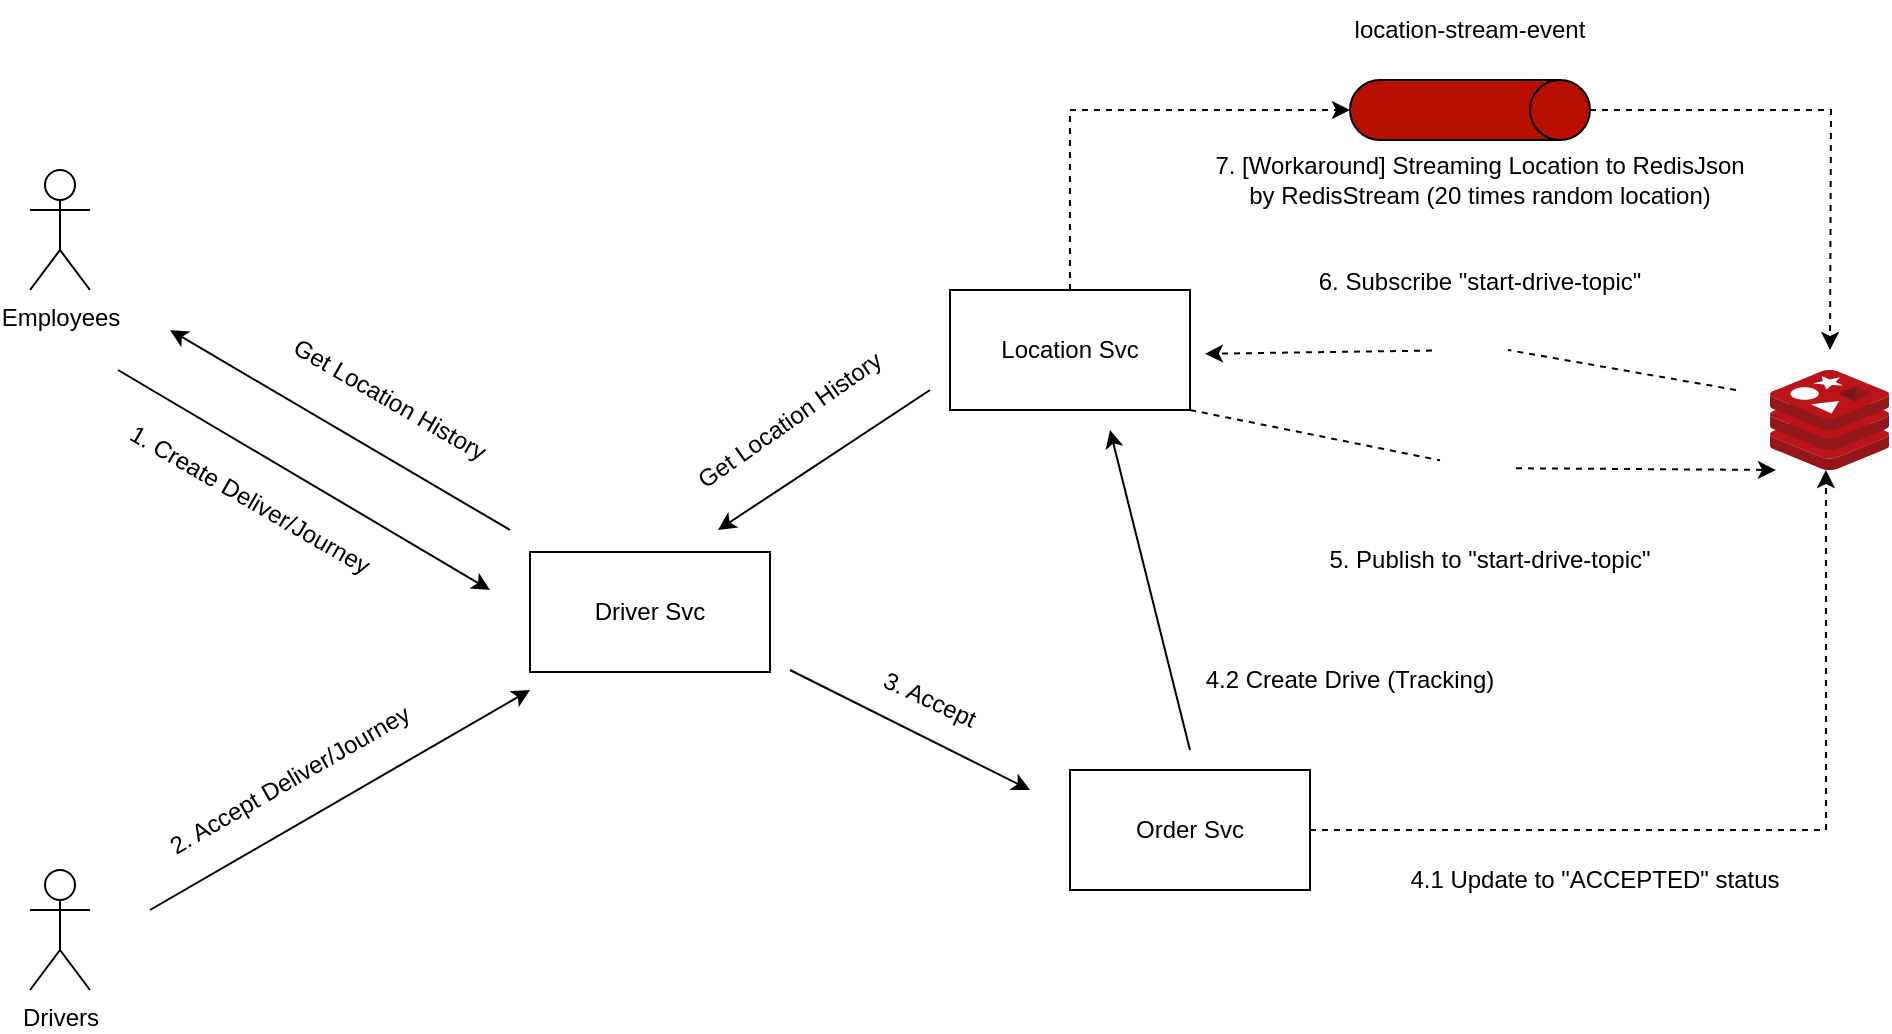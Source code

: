 <mxfile version="20.2.6" type="device"><diagram id="Cva26EebTAqsK5kAMOe6" name="หน้า-1"><mxGraphModel dx="1426" dy="801" grid="1" gridSize="10" guides="1" tooltips="1" connect="1" arrows="1" fold="1" page="1" pageScale="1" pageWidth="827" pageHeight="1169" math="0" shadow="0"><root><mxCell id="0"/><mxCell id="1" parent="0"/><mxCell id="uo-fQuIGardWGKd6_Pie-19" value="" style="endArrow=classic;html=1;rounded=0;dashed=1;startArrow=none;entryX=0.05;entryY=1;entryDx=0;entryDy=0;entryPerimeter=0;" parent="1" source="uo-fQuIGardWGKd6_Pie-15" target="uo-fQuIGardWGKd6_Pie-1" edge="1"><mxGeometry width="50" height="50" relative="1" as="geometry"><mxPoint x="1025" y="505" as="sourcePoint"/><mxPoint x="1190" y="380" as="targetPoint"/></mxGeometry></mxCell><mxCell id="uo-fQuIGardWGKd6_Pie-1" value="" style="sketch=0;aspect=fixed;html=1;points=[];align=center;image;fontSize=12;image=img/lib/mscae/Cache_Redis_Product.svg;" parent="1" vertex="1"><mxGeometry x="1240" y="290" width="59.52" height="50" as="geometry"/></mxCell><mxCell id="uo-fQuIGardWGKd6_Pie-2" value="Drivers" style="shape=umlActor;verticalLabelPosition=bottom;verticalAlign=top;html=1;outlineConnect=0;" parent="1" vertex="1"><mxGeometry x="370" y="540" width="30" height="60" as="geometry"/></mxCell><mxCell id="uo-fQuIGardWGKd6_Pie-3" value="Employees&lt;br&gt;" style="shape=umlActor;verticalLabelPosition=bottom;verticalAlign=top;html=1;outlineConnect=0;" parent="1" vertex="1"><mxGeometry x="370" y="190" width="30" height="60" as="geometry"/></mxCell><mxCell id="uo-fQuIGardWGKd6_Pie-4" value="Driver Svc" style="rounded=0;whiteSpace=wrap;html=1;" parent="1" vertex="1"><mxGeometry x="620" y="381" width="120" height="60" as="geometry"/></mxCell><mxCell id="uo-fQuIGardWGKd6_Pie-6" value="" style="endArrow=classic;html=1;rounded=0;" parent="1" edge="1"><mxGeometry width="50" height="50" relative="1" as="geometry"><mxPoint x="610" y="370" as="sourcePoint"/><mxPoint x="440" y="270" as="targetPoint"/></mxGeometry></mxCell><mxCell id="uo-fQuIGardWGKd6_Pie-7" value="Get Location History" style="text;html=1;strokeColor=none;fillColor=none;align=center;verticalAlign=middle;whiteSpace=wrap;rounded=0;rotation=30;" parent="1" vertex="1"><mxGeometry x="470" y="290" width="160" height="30" as="geometry"/></mxCell><mxCell id="uo-fQuIGardWGKd6_Pie-8" value="" style="endArrow=classic;html=1;rounded=0;" parent="1" edge="1"><mxGeometry width="50" height="50" relative="1" as="geometry"><mxPoint x="430" y="560" as="sourcePoint"/><mxPoint x="620" y="450" as="targetPoint"/></mxGeometry></mxCell><mxCell id="uo-fQuIGardWGKd6_Pie-9" value="2. Accept Deliver/Journey" style="text;html=1;strokeColor=none;fillColor=none;align=center;verticalAlign=middle;whiteSpace=wrap;rounded=0;rotation=-30;" parent="1" vertex="1"><mxGeometry x="420" y="480" width="160" height="30" as="geometry"/></mxCell><mxCell id="uo-fQuIGardWGKd6_Pie-10" value="Order Svc" style="rounded=0;whiteSpace=wrap;html=1;" parent="1" vertex="1"><mxGeometry x="890" y="490" width="120" height="60" as="geometry"/></mxCell><mxCell id="uo-fQuIGardWGKd6_Pie-30" style="edgeStyle=orthogonalEdgeStyle;rounded=0;orthogonalLoop=1;jettySize=auto;html=1;entryX=0.5;entryY=1;entryDx=0;entryDy=0;entryPerimeter=0;dashed=1;exitX=0.5;exitY=0;exitDx=0;exitDy=0;" parent="1" source="uo-fQuIGardWGKd6_Pie-11" target="uo-fQuIGardWGKd6_Pie-16" edge="1"><mxGeometry relative="1" as="geometry"/></mxCell><mxCell id="uo-fQuIGardWGKd6_Pie-11" value="Location Svc" style="rounded=0;whiteSpace=wrap;html=1;" parent="1" vertex="1"><mxGeometry x="830" y="250" width="120" height="60" as="geometry"/></mxCell><mxCell id="uo-fQuIGardWGKd6_Pie-12" value="" style="endArrow=classic;html=1;rounded=0;" parent="1" edge="1"><mxGeometry width="50" height="50" relative="1" as="geometry"><mxPoint x="750" y="440" as="sourcePoint"/><mxPoint x="870" y="500" as="targetPoint"/></mxGeometry></mxCell><mxCell id="uo-fQuIGardWGKd6_Pie-13" value="3. Accept" style="text;html=1;strokeColor=none;fillColor=none;align=center;verticalAlign=middle;whiteSpace=wrap;rounded=0;rotation=25;" parent="1" vertex="1"><mxGeometry x="740" y="440" width="160" height="30" as="geometry"/></mxCell><mxCell id="uo-fQuIGardWGKd6_Pie-31" style="edgeStyle=orthogonalEdgeStyle;rounded=0;orthogonalLoop=1;jettySize=auto;html=1;dashed=1;" parent="1" source="uo-fQuIGardWGKd6_Pie-16" edge="1"><mxGeometry relative="1" as="geometry"><mxPoint x="1270" y="280" as="targetPoint"/></mxGeometry></mxCell><mxCell id="uo-fQuIGardWGKd6_Pie-16" value="" style="shape=cylinder3;whiteSpace=wrap;html=1;boundedLbl=1;backgroundOutline=1;size=15;rotation=90;fillColor=#B71001;fontColor=#ffffff;strokeColor=#000000;" parent="1" vertex="1"><mxGeometry x="1075" y="100" width="30" height="120" as="geometry"/></mxCell><mxCell id="uo-fQuIGardWGKd6_Pie-17" value="location-stream-event" style="text;html=1;strokeColor=none;fillColor=none;align=center;verticalAlign=middle;whiteSpace=wrap;rounded=0;rotation=0;" parent="1" vertex="1"><mxGeometry x="1010" y="105" width="160" height="30" as="geometry"/></mxCell><mxCell id="uo-fQuIGardWGKd6_Pie-15" value="" style="shape=image;html=1;verticalAlign=top;verticalLabelPosition=bottom;labelBackgroundColor=#ffffff;imageAspect=0;aspect=fixed;image=https://cdn4.iconfinder.com/data/icons/app-custom-ui-1/48/Envelope-128.png" parent="1" vertex="1"><mxGeometry x="1075" y="320" width="38" height="38" as="geometry"/></mxCell><mxCell id="uo-fQuIGardWGKd6_Pie-20" value="" style="endArrow=none;html=1;rounded=0;dashed=1;exitX=1;exitY=1;exitDx=0;exitDy=0;" parent="1" target="uo-fQuIGardWGKd6_Pie-15" edge="1" source="uo-fQuIGardWGKd6_Pie-11"><mxGeometry width="50" height="50" relative="1" as="geometry"><mxPoint x="1025" y="505" as="sourcePoint"/><mxPoint x="1190" y="380" as="targetPoint"/></mxGeometry></mxCell><mxCell id="uo-fQuIGardWGKd6_Pie-21" value="5. Publish to &quot;start-drive-topic&quot;" style="text;html=1;strokeColor=none;fillColor=none;align=center;verticalAlign=middle;whiteSpace=wrap;rounded=0;rotation=0;" parent="1" vertex="1"><mxGeometry x="980" y="370" width="240" height="30" as="geometry"/></mxCell><mxCell id="uo-fQuIGardWGKd6_Pie-25" value="" style="endArrow=classic;html=1;rounded=0;dashed=1;startArrow=none;entryX=0.05;entryY=1;entryDx=0;entryDy=0;entryPerimeter=0;" parent="1" source="uo-fQuIGardWGKd6_Pie-22" edge="1"><mxGeometry width="50" height="50" relative="1" as="geometry"><mxPoint x="1222.51" y="310" as="sourcePoint"/><mxPoint x="957.486" y="281.9" as="targetPoint"/></mxGeometry></mxCell><mxCell id="uo-fQuIGardWGKd6_Pie-22" value="" style="shape=image;html=1;verticalAlign=top;verticalLabelPosition=bottom;labelBackgroundColor=#ffffff;imageAspect=0;aspect=fixed;image=https://cdn4.iconfinder.com/data/icons/app-custom-ui-1/48/Envelope-128.png" parent="1" vertex="1"><mxGeometry x="1071" y="261" width="38" height="38" as="geometry"/></mxCell><mxCell id="uo-fQuIGardWGKd6_Pie-26" value="" style="endArrow=none;html=1;rounded=0;dashed=1;startArrow=none;entryX=1;entryY=0.5;entryDx=0;entryDy=0;" parent="1" target="uo-fQuIGardWGKd6_Pie-22" edge="1"><mxGeometry width="50" height="50" relative="1" as="geometry"><mxPoint x="1223" y="300" as="sourcePoint"/><mxPoint x="957.486" y="281.9" as="targetPoint"/></mxGeometry></mxCell><mxCell id="uo-fQuIGardWGKd6_Pie-27" value="6. Subscribe &quot;start-drive-topic&quot;" style="text;html=1;strokeColor=none;fillColor=none;align=center;verticalAlign=middle;whiteSpace=wrap;rounded=0;rotation=0;" parent="1" vertex="1"><mxGeometry x="975" y="231" width="240" height="30" as="geometry"/></mxCell><mxCell id="uo-fQuIGardWGKd6_Pie-28" value="" style="endArrow=classic;html=1;rounded=0;" parent="1" edge="1"><mxGeometry width="50" height="50" relative="1" as="geometry"><mxPoint x="820" y="300" as="sourcePoint"/><mxPoint x="714" y="370" as="targetPoint"/></mxGeometry></mxCell><mxCell id="uo-fQuIGardWGKd6_Pie-29" value="Get Location History" style="text;html=1;strokeColor=none;fillColor=none;align=center;verticalAlign=middle;whiteSpace=wrap;rounded=0;rotation=-35;" parent="1" vertex="1"><mxGeometry x="670" y="300" width="160" height="30" as="geometry"/></mxCell><mxCell id="uo-fQuIGardWGKd6_Pie-32" value="7. [Workaround] Streaming Location to RedisJson by RedisStream (20 times random location)" style="text;html=1;strokeColor=none;fillColor=none;align=center;verticalAlign=middle;whiteSpace=wrap;rounded=0;rotation=0;" parent="1" vertex="1"><mxGeometry x="960" y="180" width="270" height="30" as="geometry"/></mxCell><mxCell id="uo-fQuIGardWGKd6_Pie-33" value="" style="endArrow=classic;html=1;rounded=0;" parent="1" edge="1"><mxGeometry width="50" height="50" relative="1" as="geometry"><mxPoint x="414" y="290" as="sourcePoint"/><mxPoint x="600" y="400" as="targetPoint"/></mxGeometry></mxCell><mxCell id="uo-fQuIGardWGKd6_Pie-34" value="1. Create Deliver/Journey" style="text;html=1;strokeColor=none;fillColor=none;align=center;verticalAlign=middle;whiteSpace=wrap;rounded=0;rotation=30;" parent="1" vertex="1"><mxGeometry x="400" y="340" width="160" height="30" as="geometry"/></mxCell><mxCell id="487h7vFbF62y5IWDMwyj-1" value="" style="endArrow=classic;html=1;rounded=0;" edge="1" parent="1"><mxGeometry width="50" height="50" relative="1" as="geometry"><mxPoint x="950" y="480" as="sourcePoint"/><mxPoint x="910" y="320" as="targetPoint"/></mxGeometry></mxCell><mxCell id="487h7vFbF62y5IWDMwyj-2" value="4.2 Create Drive (Tracking)" style="text;html=1;strokeColor=none;fillColor=none;align=center;verticalAlign=middle;whiteSpace=wrap;rounded=0;rotation=0;" vertex="1" parent="1"><mxGeometry x="950" y="430" width="160" height="30" as="geometry"/></mxCell><mxCell id="487h7vFbF62y5IWDMwyj-4" value="" style="endArrow=classic;html=1;rounded=0;entryX=0.47;entryY=1;entryDx=0;entryDy=0;entryPerimeter=0;exitX=1;exitY=0.5;exitDx=0;exitDy=0;dashed=1;" edge="1" parent="1" source="uo-fQuIGardWGKd6_Pie-10" target="uo-fQuIGardWGKd6_Pie-1"><mxGeometry width="50" height="50" relative="1" as="geometry"><mxPoint x="1120" y="660" as="sourcePoint"/><mxPoint x="1080" y="500" as="targetPoint"/><Array as="points"><mxPoint x="1268" y="520"/></Array></mxGeometry></mxCell><mxCell id="487h7vFbF62y5IWDMwyj-5" value="4.1 Update to &quot;ACCEPTED&quot; status" style="text;html=1;strokeColor=none;fillColor=none;align=center;verticalAlign=middle;whiteSpace=wrap;rounded=0;rotation=0;" vertex="1" parent="1"><mxGeometry x="1050" y="530" width="205" height="30" as="geometry"/></mxCell></root></mxGraphModel></diagram></mxfile>